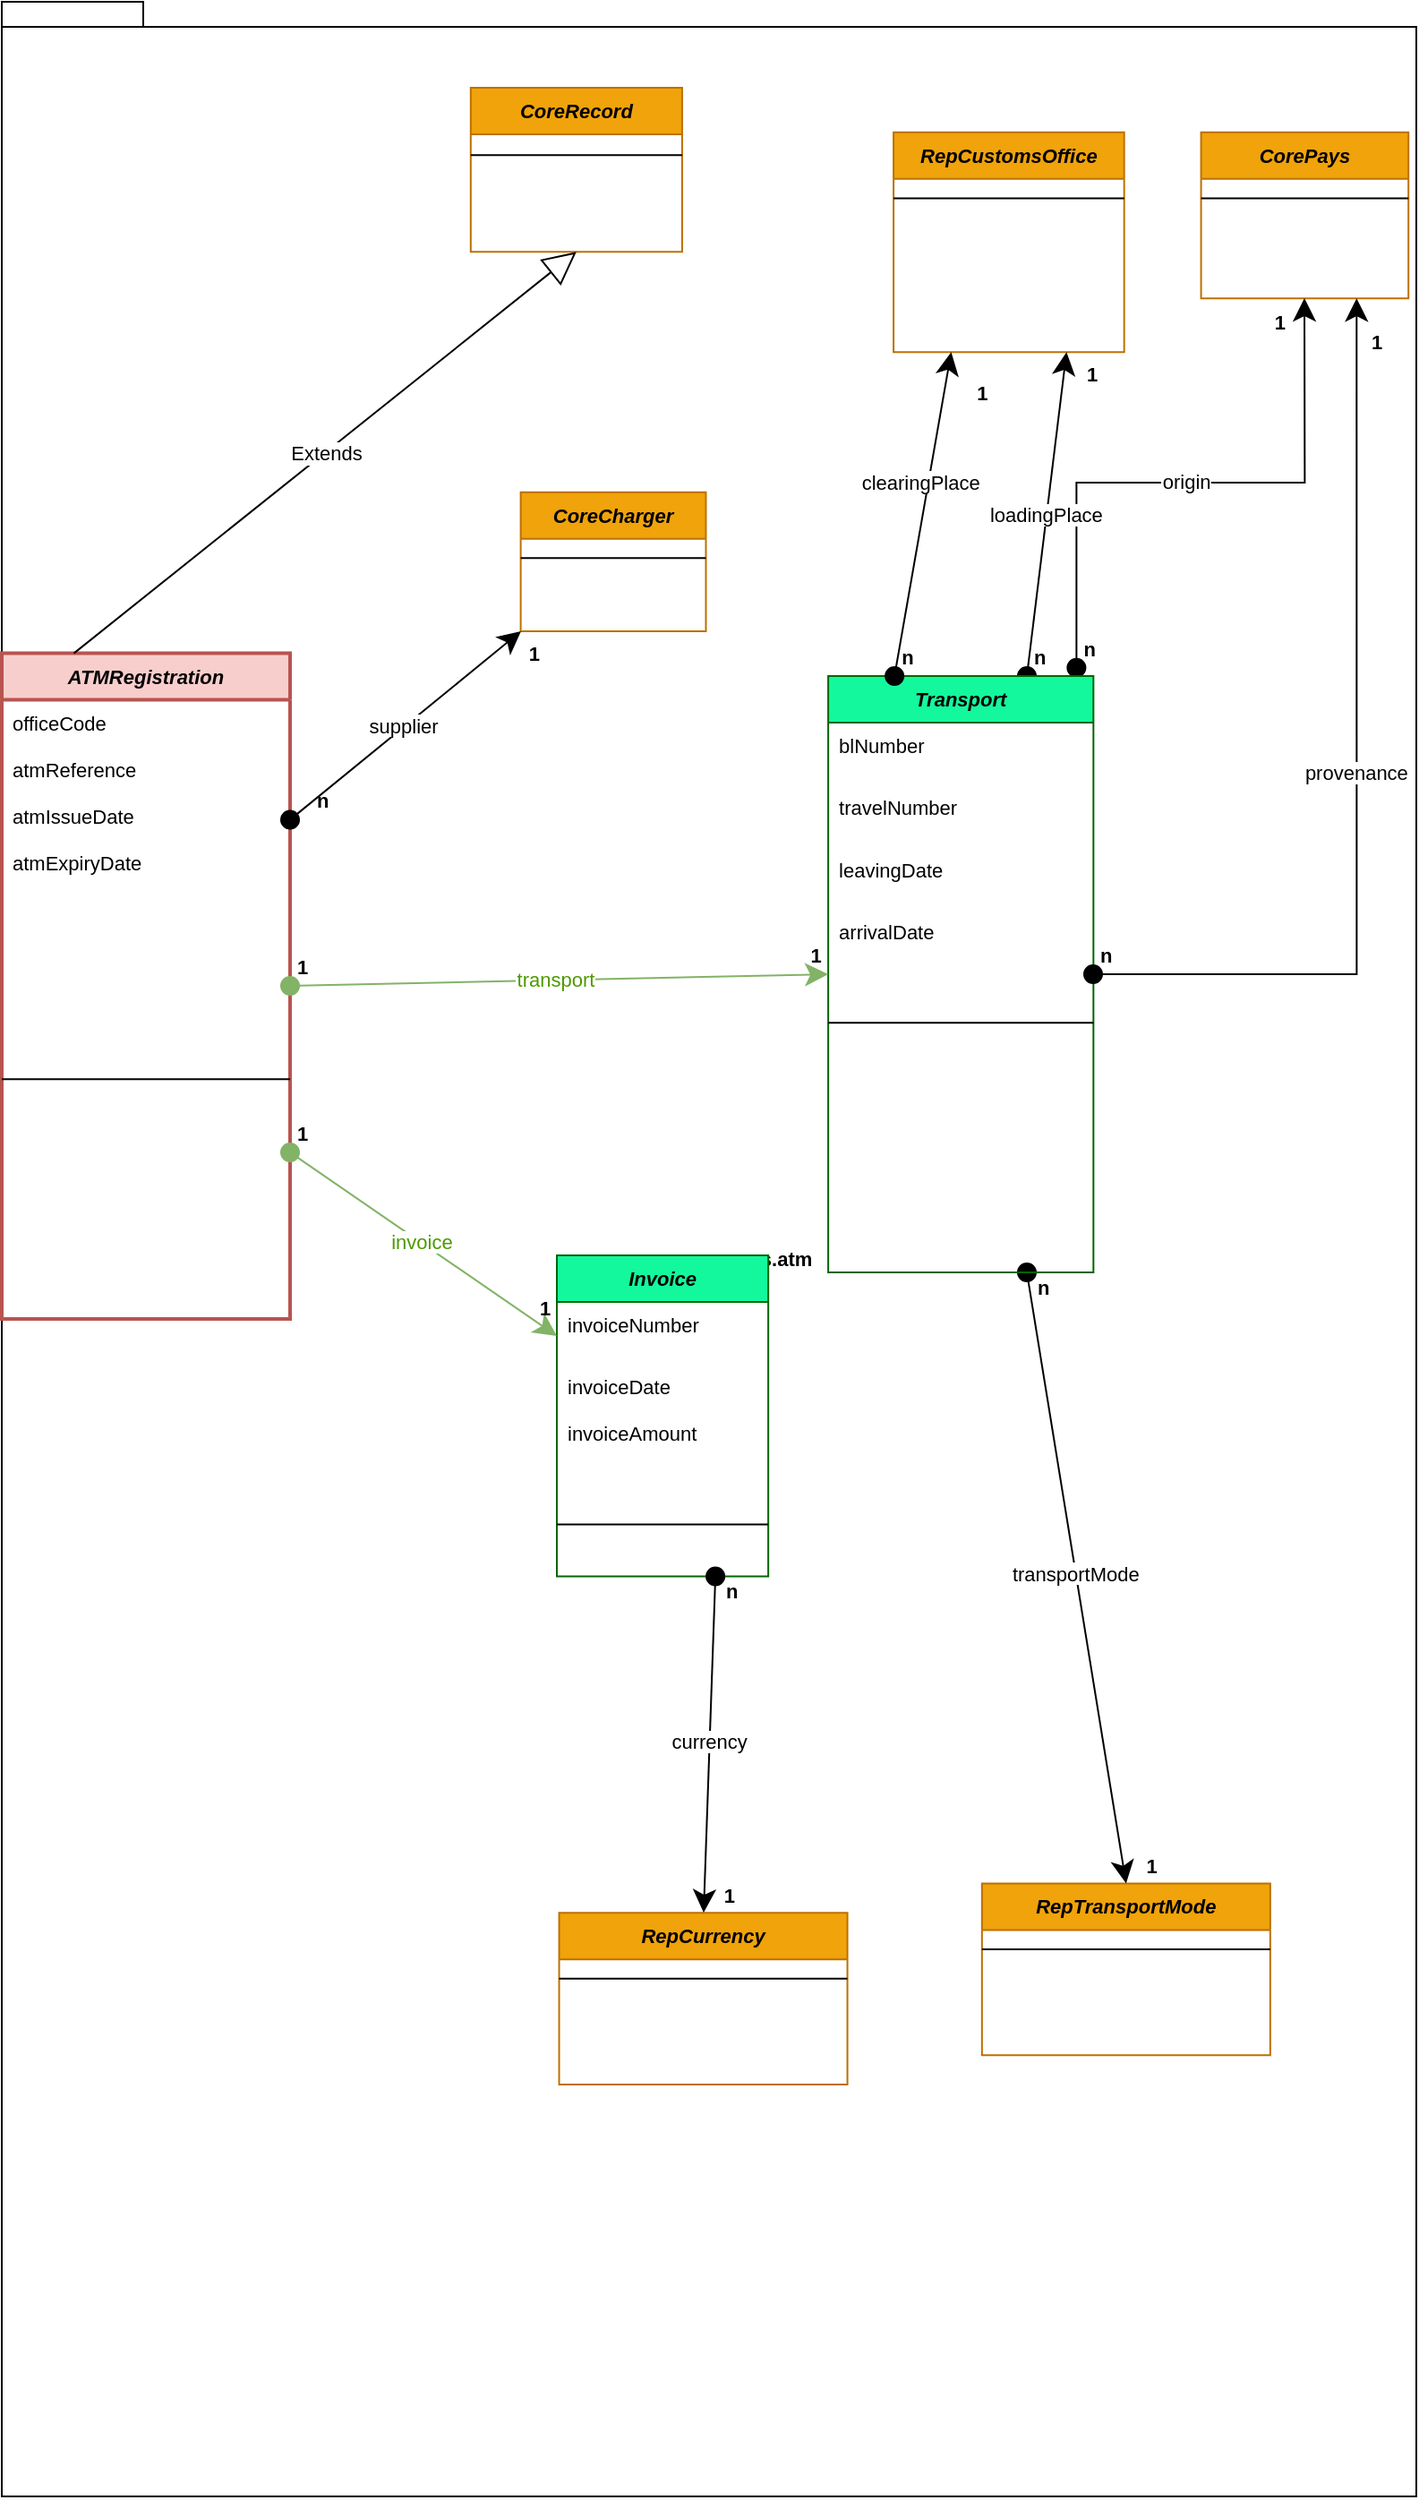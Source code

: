 <mxfile compressed="false" version="21.7.5" type="device" pages="2">
  <diagram id="dzslenoz5EgcA-fO8ZGD" name="Page-1">
    <mxGraphModel dx="1929" dy="1675" grid="1" gridSize="10" guides="1" tooltips="1" connect="1" arrows="1" fold="1" page="1" pageScale="1" pageWidth="827" pageHeight="1169" math="0" shadow="0">
      <root>
        <mxCell id="0" />
        <mxCell id="1" parent="0" />
        <object label="org.guce.process.atm" element="package" placeholders="1" id="Sb3ObpHVFGHvWsoK8jhT-4">
          <mxCell style="shape=folder;fontStyle=1;spacingTop=10;tabWidth=40;tabHeight=14;tabPosition=left;html=1;container=1;fillColor=none;labelPosition=center;verticalLabelPosition=middle;align=center;verticalAlign=middle;spacingLeft=0;fontSize=11;" parent="1" vertex="1">
            <mxGeometry y="-130" width="790" height="1393.04" as="geometry" />
          </mxCell>
        </object>
        <object label="CoreRecord" element="existingClass" description="" entity="org.guce.core.entities.CoreRecord" xml="" id="Sb3ObpHVFGHvWsoK8jhT-13">
          <mxCell style="swimlane;fontStyle=3;align=center;verticalAlign=top;childLayout=stackLayout;horizontal=1;startSize=26;horizontalStack=0;resizeParent=1;resizeLast=0;collapsible=1;marginBottom=0;rounded=0;shadow=0;strokeWidth=1;fillColor=#f0a30a;strokeColor=#BD7000;container=1;snapToPoint=1;fixDash=1;dropTarget=1;expand=1;treeMoving=1;fontSize=11;fontColor=#000000;" parent="Sb3ObpHVFGHvWsoK8jhT-4" vertex="1">
            <mxGeometry x="261.902" y="48.004" width="118.071" height="91.627" as="geometry">
              <mxRectangle x="230" y="140" width="160" height="26" as="alternateBounds" />
            </mxGeometry>
          </mxCell>
        </object>
        <mxCell id="Sb3ObpHVFGHvWsoK8jhT-14" value="" style="line;strokeWidth=1;fillColor=none;align=left;verticalAlign=middle;spacingTop=-1;spacingLeft=3;spacingRight=3;rotatable=0;labelPosition=right;points=[];portConstraint=eastwest;fontSize=11;" parent="Sb3ObpHVFGHvWsoK8jhT-13" vertex="1">
          <mxGeometry y="26" width="118.071" height="23.288" as="geometry" />
        </mxCell>
        <object label="CoreCharger" element="existingClass" description="" entity="org.guce.core.entities.CoreCharger" xml="" id="Sb3ObpHVFGHvWsoK8jhT-16">
          <mxCell style="swimlane;fontStyle=3;align=center;verticalAlign=top;childLayout=stackLayout;horizontal=1;startSize=26;horizontalStack=0;resizeParent=1;resizeLast=0;collapsible=1;marginBottom=0;rounded=0;shadow=0;strokeWidth=1;fillColor=#f0a30a;strokeColor=#BD7000;container=1;snapToPoint=1;fixDash=1;dropTarget=1;expand=1;treeMoving=1;fontSize=11;fontColor=#000000;" parent="Sb3ObpHVFGHvWsoK8jhT-4" vertex="1">
            <mxGeometry x="289.81" y="273.856" width="103.43" height="77.597" as="geometry">
              <mxRectangle x="230" y="140" width="160" height="26" as="alternateBounds" />
            </mxGeometry>
          </mxCell>
        </object>
        <mxCell id="Sb3ObpHVFGHvWsoK8jhT-17" value="" style="line;strokeWidth=1;fillColor=none;align=left;verticalAlign=middle;spacingTop=-1;spacingLeft=3;spacingRight=3;rotatable=0;labelPosition=right;points=[];portConstraint=eastwest;fontSize=11;" parent="Sb3ObpHVFGHvWsoK8jhT-16" vertex="1">
          <mxGeometry y="26" width="103.43" height="21.625" as="geometry" />
        </mxCell>
        <object label="CorePays" element="existingClass" description="" entity="org.guce.rep.entities.CorePays" xml="" id="Sb3ObpHVFGHvWsoK8jhT-21">
          <mxCell style="swimlane;fontStyle=3;align=center;verticalAlign=top;childLayout=stackLayout;horizontal=1;startSize=26;horizontalStack=0;resizeParent=1;resizeLast=0;collapsible=1;marginBottom=0;rounded=0;shadow=0;strokeWidth=1;fillColor=#f0a30a;strokeColor=#BD7000;container=1;snapToPoint=1;fixDash=1;dropTarget=1;expand=1;treeMoving=1;fontSize=11;fontColor=#000000;" parent="Sb3ObpHVFGHvWsoK8jhT-4" vertex="1">
            <mxGeometry x="669.783" y="72.912" width="115.827" height="92.697" as="geometry">
              <mxRectangle x="230" y="140" width="160" height="26" as="alternateBounds" />
            </mxGeometry>
          </mxCell>
        </object>
        <mxCell id="Sb3ObpHVFGHvWsoK8jhT-22" value="" style="line;strokeWidth=1;fillColor=none;align=left;verticalAlign=middle;spacingTop=-1;spacingLeft=3;spacingRight=3;rotatable=0;labelPosition=right;points=[];portConstraint=eastwest;fontSize=11;" parent="Sb3ObpHVFGHvWsoK8jhT-21" vertex="1">
          <mxGeometry y="26" width="115.827" height="21.625" as="geometry" />
        </mxCell>
        <object label="RepCustomsOffice" element="existingClass" description="" entity="org.guce.rep.entities.RepCustomsOffice" xml="" id="Sb3ObpHVFGHvWsoK8jhT-93">
          <mxCell style="swimlane;fontStyle=3;align=center;verticalAlign=top;childLayout=stackLayout;horizontal=1;startSize=26;horizontalStack=0;resizeParent=1;resizeLast=0;collapsible=1;marginBottom=0;rounded=0;shadow=0;strokeWidth=1;fillColor=#f0a30a;strokeColor=#BD7000;container=1;snapToPoint=1;fixDash=1;dropTarget=1;expand=1;treeMoving=1;fontSize=11;fontColor=#000000;" parent="Sb3ObpHVFGHvWsoK8jhT-4" vertex="1">
            <mxGeometry x="498.043" y="72.918" width="128.804" height="122.681" as="geometry">
              <mxRectangle x="230" y="140" width="160" height="26" as="alternateBounds" />
            </mxGeometry>
          </mxCell>
        </object>
        <mxCell id="Sb3ObpHVFGHvWsoK8jhT-94" value="" style="line;strokeWidth=1;fillColor=none;align=left;verticalAlign=middle;spacingTop=-1;spacingLeft=3;spacingRight=3;rotatable=0;labelPosition=right;points=[];portConstraint=eastwest;fontSize=11;" parent="Sb3ObpHVFGHvWsoK8jhT-93" vertex="1">
          <mxGeometry y="26" width="128.804" height="21.625" as="geometry" />
        </mxCell>
        <object label="RepTransportMode" element="existingClass" description="" entity="org.guce.rep.entities.RepTransportMode" xml="" id="Sb3ObpHVFGHvWsoK8jhT-101">
          <mxCell style="swimlane;fontStyle=3;align=center;verticalAlign=top;childLayout=stackLayout;horizontal=1;startSize=26;horizontalStack=0;resizeParent=1;resizeLast=0;collapsible=1;marginBottom=0;rounded=0;shadow=0;strokeWidth=1;fillColor=#f0a30a;strokeColor=#BD7000;container=1;snapToPoint=1;fixDash=1;dropTarget=1;expand=1;treeMoving=1;fontSize=11;fontColor=#000000;" parent="Sb3ObpHVFGHvWsoK8jhT-4" vertex="1">
            <mxGeometry x="547.418" y="1050.727" width="161.005" height="95.943" as="geometry">
              <mxRectangle x="230" y="140" width="160" height="26" as="alternateBounds" />
            </mxGeometry>
          </mxCell>
        </object>
        <mxCell id="Sb3ObpHVFGHvWsoK8jhT-102" value="" style="line;strokeWidth=1;fillColor=none;align=left;verticalAlign=middle;spacingTop=-1;spacingLeft=3;spacingRight=3;rotatable=0;labelPosition=right;points=[];portConstraint=eastwest;fontSize=11;" parent="Sb3ObpHVFGHvWsoK8jhT-101" vertex="1">
          <mxGeometry y="26" width="161.005" height="21.625" as="geometry" />
        </mxCell>
        <object label="ATMRegistration" element="class" table_name="ATM_MINEPIA_REGISTRATION" package_name="" xml_element="CONTENT" json_element="" description="" code="ATM" has_containers="false" columns="Supplier:supplier.chargername,loadingPlaceLabel:transport.loadingPlace.custOffLibelle,travelNumber:transport.travelNumber" referenceField="atmReference" afterFields="atmReference,atmIssueDate,atmExpiryDate" author="NGC" process_description="Avis technique MINEPIA" attachments_types="DTarif:Demande de tarif,&#xa;AT: Autorisation de création,&#xa;CCI: Certificat de conformité,&#xa;CMP: Certificats médicaux du personnel,&#xa;LI: Licence d’importation,&#xa;TPV:Titre de patente valide,&#xa;QPA:Quittance de paiement des frais afférents,&#xa;&#xa;DT: Demande timbrée,&#xa;PDCE:Photocopie de la décision de création de l’établissement,&#xa;PDDE:Photocopie de la décision d’ouverture de l’établissement,&#xa;PPEC:Photocopie de la patente de l’exercice en cours,&#xa;CRT:Copie des reçus de la taxe ISV,&#xa;LPI:Liste des produits et adresses des fournisseurs,&#xa;RAA:Rapport d’activités de l’année,&#xa;PCCCEC:Photocopie certifiée du certificat de conformité,&#xa;&#xa;CDPP:Copie de la décision d’ouverture et photocopie de la patente,&#xa;LMEI:Liste de matériel et des équipements à importer,&#xa;" charger_xml_name="CLIENT" requestCode="01" responseCICode="11" ciCode="02" validationCode="04" modicationRequestCode="09" modificationCode="10" rejectCode="03" invoice.activity="false" partner.code="MINEPIA" process_descriptionEn="Technical Visa MINEPIA" goods.type="CT" payment.activity="true" id="Sb3ObpHVFGHvWsoK8jhT-5">
          <mxCell style="swimlane;fontStyle=3;align=center;verticalAlign=top;childLayout=stackLayout;horizontal=1;startSize=26;horizontalStack=0;resizeParent=1;resizeLast=0;collapsible=1;marginBottom=0;rounded=0;shadow=0;strokeWidth=2;fillColor=#f8cecc;strokeColor=#b85450;container=1;snapToPoint=1;fixDash=1;dropTarget=1;expand=1;treeMoving=1;fontSize=11;perimeterSpacing=0;swimlaneLine=1;sketch=0;" parent="Sb3ObpHVFGHvWsoK8jhT-4" vertex="1">
            <mxGeometry y="363.8" width="161.01" height="371.704" as="geometry">
              <mxRectangle x="65.996" y="230.005" width="160" height="26" as="alternateBounds" />
            </mxGeometry>
          </mxCell>
        </object>
        <object label="officeCode" type="string" element="field" label_name="Bureau" column_name="OFFICE_CODE" max_size="35" min_size="" options="DPAIH:DPAIH,DPAAIE:DPAAIE" optionsClass="" nullable="" unique="" xml_element="CODE_BUREAU" sequence="1" label_nameEn="Office" id="H-aZSpLhL-oLSM1OxbNI-8">
          <mxCell style="text;strokeColor=none;fillColor=none;align=left;verticalAlign=top;spacingLeft=4;spacingRight=4;overflow=hidden;rotatable=0;points=[[0,0.5],[1,0.5]];portConstraint=eastwest;connectable=0;allowArrows=0;autosize=0;resizable=0;shadow=0;sketch=0;fontSize=11;" parent="Sb3ObpHVFGHvWsoK8jhT-5" vertex="1">
            <mxGeometry y="26" width="161.01" height="26" as="geometry" />
          </mxCell>
        </object>
        <object label="atmReference" type="string" element="field" label_name="N° Avis Technique MINEPIA" column_name="REFERENCE_AT" max_size="35" min_size="" options="" optionsClass="" nullable="" unique="" xml_element="NUMERO_VT_MINEPIA" sequence="2" label_nameEn="Technical Visa MINEPIA" id="H-aZSpLhL-oLSM1OxbNI-9">
          <mxCell style="text;strokeColor=none;fillColor=none;align=left;verticalAlign=top;spacingLeft=4;spacingRight=4;overflow=hidden;rotatable=0;points=[[0,0.5],[1,0.5]];portConstraint=eastwest;connectable=0;allowArrows=0;autosize=0;resizable=0;shadow=0;sketch=0;fontSize=11;" parent="Sb3ObpHVFGHvWsoK8jhT-5" vertex="1">
            <mxGeometry y="52" width="161.01" height="26" as="geometry" />
          </mxCell>
        </object>
        <object label="atmIssueDate" type="date" element="field" label_name="Date Avis technique" column_name="ATM_DATE" max_size="" min_size="" options="" optionsClass="" nullable="" unique="" xml_element="DATE_ATM_MINEPIA" sequence="3" label_nameEn="Technical Visa Date" id="H-aZSpLhL-oLSM1OxbNI-11">
          <mxCell style="text;strokeColor=none;fillColor=none;align=left;verticalAlign=top;spacingLeft=4;spacingRight=4;overflow=hidden;rotatable=0;points=[[0,0.5],[1,0.5]];portConstraint=eastwest;connectable=0;allowArrows=0;autosize=0;resizable=0;shadow=0;sketch=0;fontSize=11;" parent="Sb3ObpHVFGHvWsoK8jhT-5" vertex="1">
            <mxGeometry y="78" width="161.01" height="26" as="geometry" />
          </mxCell>
        </object>
        <object label="atmExpiryDate" type="date" element="field" label_name="Date expiration avis technique" column_name="ATM_EXP_DATE" max_size="" min_size="" options="" optionsClass="" nullable="" unique="" xml_element="DATE_ATM_EXP" sequence="4" label_nameEn="Avis technic expire Date" id="ZgRdhefC1ME0yCXcNeO3-1">
          <mxCell style="text;strokeColor=none;fillColor=none;align=left;verticalAlign=top;spacingLeft=4;spacingRight=4;overflow=hidden;rotatable=0;points=[[0,0.5],[1,0.5]];portConstraint=eastwest;connectable=0;allowArrows=0;autosize=0;resizable=0;shadow=0;sketch=0;fontSize=11;" parent="Sb3ObpHVFGHvWsoK8jhT-5" vertex="1">
            <mxGeometry y="104" width="161.01" height="26" as="geometry" />
          </mxCell>
        </object>
        <mxCell id="Sb3ObpHVFGHvWsoK8jhT-7" value="" style="line;strokeWidth=1;fillColor=none;align=left;verticalAlign=middle;spacingTop=-1;spacingLeft=3;spacingRight=3;rotatable=0;labelPosition=right;points=[];portConstraint=eastwest;fontSize=11;" parent="Sb3ObpHVFGHvWsoK8jhT-5" vertex="1">
          <mxGeometry y="130" width="161.01" height="215.704" as="geometry" />
        </mxCell>
        <object label="Extends" element="extends" id="Sb3ObpHVFGHvWsoK8jhT-15">
          <mxCell style="endArrow=block;endSize=16;endFill=0;html=1;sourcePerimeterSpacing=-4;strokeWidth=1;fontSize=11;align=center;snapToPoint=1;fixDash=1;entryX=0.5;entryY=1;entryDx=0;entryDy=0;exitX=0.25;exitY=0;exitDx=0;exitDy=0;" parent="Sb3ObpHVFGHvWsoK8jhT-4" source="Sb3ObpHVFGHvWsoK8jhT-5" target="Sb3ObpHVFGHvWsoK8jhT-13" edge="1">
            <mxGeometry width="160" relative="1" as="geometry">
              <mxPoint x="134.958" y="465.763" as="sourcePoint" />
              <mxPoint x="310.514" y="465.763" as="targetPoint" />
            </mxGeometry>
          </mxCell>
        </object>
        <object label="origin" join_table="" join_column="" inverse_join_column="" mapped_by="" unique="" cascade="" inverse_name="" element="relation" fetch_type="" orphan_removal="" xml_element="PAYS_ORIGINE" sequence="4" label_name="Pays d&#39;origine" label_nameEn="Origin Country" id="Sb3ObpHVFGHvWsoK8jhT-27">
          <mxCell style="endArrow=classic;shadow=0;strokeWidth=1;rounded=0;endFill=1;endSize=10;startSize=10;sourcePerimeterSpacing=0;startArrow=oval;startFill=1;align=center;snapToPoint=1;targetPerimeterSpacing=0;fontSize=11;spacingRight=0;spacingBottom=2;spacing=0;fixDash=1;edgeStyle=elbowEdgeStyle;elbow=vertical;exitX=0.936;exitY=-0.014;exitDx=0;exitDy=0;exitPerimeter=0;" parent="Sb3ObpHVFGHvWsoK8jhT-4" source="vLi7R-2AJWSlNqhlG2X7-10" target="Sb3ObpHVFGHvWsoK8jhT-21" edge="1">
            <mxGeometry x="-0.012" relative="1" as="geometry">
              <mxPoint x="260.509" y="703.253" as="sourcePoint" />
              <mxPoint x="676.223" y="403.505" as="targetPoint" />
              <mxPoint as="offset" />
            </mxGeometry>
          </mxCell>
        </object>
        <object label="n" element="card" id="Sb3ObpHVFGHvWsoK8jhT-28">
          <mxCell style="resizable=0;align=left;verticalAlign=bottom;labelBackgroundColor=none;fontSize=11;fontStyle=1;spacing=4;" parent="Sb3ObpHVFGHvWsoK8jhT-27" connectable="0" vertex="1">
            <mxGeometry x="-1" relative="1" as="geometry">
              <mxPoint as="offset" />
            </mxGeometry>
          </mxCell>
        </object>
        <object label="1" element="card" id="Sb3ObpHVFGHvWsoK8jhT-29">
          <mxCell style="resizable=0;align=right;verticalAlign=bottom;labelBackgroundColor=none;fontSize=11;fontStyle=1;spacing=4;" parent="Sb3ObpHVFGHvWsoK8jhT-27" connectable="0" vertex="1">
            <mxGeometry x="1" relative="1" as="geometry">
              <mxPoint x="-7" y="24" as="offset" />
            </mxGeometry>
          </mxCell>
        </object>
        <object label="supplier" join_table="" join_column="" inverse_join_column="" mapped_by="" unique="" cascade="" inverse_name="" element="relation" fetch_type="" orphan_removal="" xml_element="FOURNISSEUR" sequence="11" label_name="Fournisseur" label_nameEn="Supplier" id="Sb3ObpHVFGHvWsoK8jhT-31">
          <mxCell style="endArrow=classic;shadow=0;strokeWidth=1;rounded=0;endFill=1;elbow=vertical;endSize=10;startSize=10;sourcePerimeterSpacing=0;startArrow=oval;startFill=1;align=center;snapToPoint=1;targetPerimeterSpacing=0;fontSize=11;spacingRight=0;spacingBottom=2;spacing=0;fixDash=1;exitX=1;exitY=0.25;exitDx=0;exitDy=0;" parent="Sb3ObpHVFGHvWsoK8jhT-4" source="Sb3ObpHVFGHvWsoK8jhT-5" target="Sb3ObpHVFGHvWsoK8jhT-16" edge="1">
            <mxGeometry x="-0.012" relative="1" as="geometry">
              <mxPoint x="207.56" y="567.648" as="sourcePoint" />
              <mxPoint x="461.716" y="459.525" as="targetPoint" />
              <mxPoint as="offset" />
              <Array as="points" />
            </mxGeometry>
          </mxCell>
        </object>
        <object label="n" element="card" id="Sb3ObpHVFGHvWsoK8jhT-32">
          <mxCell style="resizable=0;align=left;verticalAlign=bottom;labelBackgroundColor=none;fontSize=11;fontStyle=1;spacing=4;" parent="Sb3ObpHVFGHvWsoK8jhT-31" connectable="0" vertex="1">
            <mxGeometry x="-1" relative="1" as="geometry">
              <mxPoint x="11" as="offset" />
            </mxGeometry>
          </mxCell>
        </object>
        <object label="1" element="card" id="Sb3ObpHVFGHvWsoK8jhT-33">
          <mxCell style="resizable=0;align=right;verticalAlign=bottom;labelBackgroundColor=none;fontSize=11;fontStyle=1;spacing=4;" parent="Sb3ObpHVFGHvWsoK8jhT-31" connectable="0" vertex="1">
            <mxGeometry x="1" relative="1" as="geometry">
              <mxPoint x="14" y="23" as="offset" />
            </mxGeometry>
          </mxCell>
        </object>
        <object label="Invoice" element="embeddable" table_name="" package_name="" xml_element="" json_element="" description="" id="Sb3ObpHVFGHvWsoK8jhT-43">
          <mxCell style="swimlane;fontStyle=3;align=center;verticalAlign=top;childLayout=stackLayout;horizontal=1;startSize=26;horizontalStack=0;resizeParent=1;resizeLast=0;collapsible=1;marginBottom=0;rounded=0;shadow=0;strokeWidth=1;container=1;snapToPoint=1;fixDash=1;dropTarget=1;expand=1;treeMoving=1;fillColor=#14F89D;strokeColor=#006600;fontSize=11;" parent="Sb3ObpHVFGHvWsoK8jhT-4" vertex="1">
            <mxGeometry x="310" y="700" width="118.07" height="179.237" as="geometry">
              <mxRectangle x="230" y="140" width="160" height="26" as="alternateBounds" />
            </mxGeometry>
          </mxCell>
        </object>
        <object label="invoiceNumber" type="string" element="field" label_name="N°FACTURE" column_name="INVOICE_NUMBER" max_size="150" min_size="" options="" optionsClass="" nullable="" unique="" xml_element="NUMERO_FACTURE" sequence="1" label_nameEn="Invoice Number" id="Sb3ObpHVFGHvWsoK8jhT-44">
          <mxCell style="text;strokeColor=none;fillColor=none;align=left;verticalAlign=top;spacingLeft=4;spacingRight=4;overflow=hidden;rotatable=0;points=[[0,0.5],[1,0.5]];portConstraint=eastwest;allowArrows=0;resizable=0;connectable=0;fontSize=11;" parent="Sb3ObpHVFGHvWsoK8jhT-43" vertex="1">
            <mxGeometry y="26" width="118.07" height="34.667" as="geometry" />
          </mxCell>
        </object>
        <object label="invoiceDate" type="date" element="field" label_name="Date Facture" column_name="INVOICE_DATE" max_size="" min_size="" options="" optionsClass="" nullable="" unique="" xml_element="DATE_FACTURE" sequence="2" label_nameEn="Invoice Date" id="Sb3ObpHVFGHvWsoK8jhT-45">
          <mxCell style="text;strokeColor=none;fillColor=none;align=left;verticalAlign=top;spacingLeft=4;spacingRight=4;overflow=hidden;rotatable=0;points=[[0,0.5],[1,0.5]];portConstraint=eastwest;connectable=0;allowArrows=0;autosize=0;resizable=0;fontSize=11;" parent="Sb3ObpHVFGHvWsoK8jhT-43" vertex="1">
            <mxGeometry y="60.667" width="118.07" height="26" as="geometry" />
          </mxCell>
        </object>
        <object label="invoiceAmount" type="bigdecimal" element="field" label_name="Montant Facture" column_name="INVOICE_AMOUNT" max_size="" min_size="" options="" optionsClass="" nullable="" unique="" xml_element="MONTANT_FACTURE" sequence="3" label_nameEn="Invoice Amount" id="MMoQDWghkzFwq_rW3yn7-1">
          <mxCell style="text;strokeColor=none;fillColor=none;align=left;verticalAlign=top;spacingLeft=4;spacingRight=4;overflow=hidden;rotatable=0;points=[[0,0.5],[1,0.5]];portConstraint=eastwest;allowArrows=0;resizable=0;connectable=0;fontSize=11;" parent="Sb3ObpHVFGHvWsoK8jhT-43" vertex="1">
            <mxGeometry y="86.667" width="118.07" height="34.667" as="geometry" />
          </mxCell>
        </object>
        <mxCell id="Sb3ObpHVFGHvWsoK8jhT-50" value="" style="line;strokeWidth=1;fillColor=none;align=left;verticalAlign=middle;spacingTop=-1;spacingLeft=3;spacingRight=3;rotatable=0;labelPosition=right;points=[];portConstraint=eastwest;fontSize=11;" parent="Sb3ObpHVFGHvWsoK8jhT-43" vertex="1">
          <mxGeometry y="121.333" width="118.07" height="57.903" as="geometry" />
        </mxCell>
        <object label="loadingPlace" join_table="" join_column="" inverse_join_column="" mapped_by="" unique="" cascade="" inverse_name="" element="relation" fetch_type="" orphan_removal="" xml_element="LIEU_CHARGEMENT" sequence="7" label_name="Lieu de chargement" label_nameEn="Loading Place" id="Sb3ObpHVFGHvWsoK8jhT-95">
          <mxCell style="endArrow=classic;shadow=0;strokeWidth=1;rounded=0;endFill=1;elbow=vertical;endSize=10;startSize=10;sourcePerimeterSpacing=0;startArrow=oval;startFill=1;align=center;snapToPoint=1;targetPerimeterSpacing=0;fontSize=11;spacingRight=0;spacingBottom=2;spacing=0;fixDash=1;entryX=0.75;entryY=1;entryDx=0;entryDy=0;" parent="Sb3ObpHVFGHvWsoK8jhT-4" source="vLi7R-2AJWSlNqhlG2X7-10" target="Sb3ObpHVFGHvWsoK8jhT-93" edge="1">
            <mxGeometry x="-0.012" relative="1" as="geometry">
              <mxPoint x="631.153" y="865.438" as="sourcePoint" />
              <mxPoint x="885.308" y="864.988" as="targetPoint" />
              <mxPoint as="offset" />
            </mxGeometry>
          </mxCell>
        </object>
        <object label="n" element="card" id="Sb3ObpHVFGHvWsoK8jhT-96">
          <mxCell style="resizable=0;align=left;verticalAlign=bottom;labelBackgroundColor=none;fontSize=11;fontStyle=1;spacing=4;" parent="Sb3ObpHVFGHvWsoK8jhT-95" connectable="0" vertex="1">
            <mxGeometry x="-1" relative="1" as="geometry">
              <mxPoint as="offset" />
            </mxGeometry>
          </mxCell>
        </object>
        <object label="1" element="card" id="Sb3ObpHVFGHvWsoK8jhT-97">
          <mxCell style="resizable=0;align=right;verticalAlign=bottom;labelBackgroundColor=none;fontSize=11;fontStyle=1;spacing=4;" parent="Sb3ObpHVFGHvWsoK8jhT-95" connectable="0" vertex="1">
            <mxGeometry x="1" relative="1" as="geometry">
              <mxPoint x="21" y="23" as="offset" />
            </mxGeometry>
          </mxCell>
        </object>
        <object label="transportMode" join_table="" join_column="" inverse_join_column="" mapped_by="" unique="" cascade="" inverse_name="" element="relation" fetch_type="" orphan_removal="" xml_element="MODE_TRANSPORT" sequence="8" label_name="Mode de transport" label_nameEn="Transport Mode" id="Sb3ObpHVFGHvWsoK8jhT-103">
          <mxCell style="endArrow=classic;shadow=0;strokeWidth=1;rounded=0;endFill=1;elbow=vertical;endSize=10;startSize=10;sourcePerimeterSpacing=0;startArrow=oval;startFill=1;align=center;snapToPoint=1;targetPerimeterSpacing=0;fontSize=11;spacingRight=0;spacingBottom=2;spacing=0;fixDash=1;entryX=0.5;entryY=0;entryDx=0;entryDy=0;" parent="Sb3ObpHVFGHvWsoK8jhT-4" source="vLi7R-2AJWSlNqhlG2X7-10" target="Sb3ObpHVFGHvWsoK8jhT-101" edge="1">
            <mxGeometry x="-0.012" relative="1" as="geometry">
              <mxPoint x="186.381" y="1081.685" as="sourcePoint" />
              <mxPoint x="440.536" y="1081.235" as="targetPoint" />
              <mxPoint as="offset" />
              <Array as="points" />
            </mxGeometry>
          </mxCell>
        </object>
        <object label="n" element="card" id="Sb3ObpHVFGHvWsoK8jhT-104">
          <mxCell style="resizable=0;align=left;verticalAlign=bottom;labelBackgroundColor=none;fontSize=11;fontStyle=1;spacing=4;" parent="Sb3ObpHVFGHvWsoK8jhT-103" connectable="0" vertex="1">
            <mxGeometry x="-1" relative="1" as="geometry">
              <mxPoint x="2" y="19" as="offset" />
            </mxGeometry>
          </mxCell>
        </object>
        <object label="1" element="card" id="Sb3ObpHVFGHvWsoK8jhT-105">
          <mxCell style="resizable=0;align=right;verticalAlign=bottom;labelBackgroundColor=none;fontSize=11;fontStyle=1;spacing=4;" parent="Sb3ObpHVFGHvWsoK8jhT-103" connectable="0" vertex="1">
            <mxGeometry x="1" relative="1" as="geometry">
              <mxPoint x="21" y="1" as="offset" />
            </mxGeometry>
          </mxCell>
        </object>
        <object label="Transport" element="embeddable" table_name="" package_name="" xml_element="" json_element="" description="" id="vLi7R-2AJWSlNqhlG2X7-10">
          <mxCell style="swimlane;fontStyle=3;align=center;verticalAlign=top;childLayout=stackLayout;horizontal=1;startSize=26;horizontalStack=0;resizeParent=1;resizeLast=0;collapsible=1;marginBottom=0;rounded=0;shadow=0;strokeWidth=1;container=1;snapToPoint=1;fixDash=1;dropTarget=1;expand=1;treeMoving=1;fillColor=#14F89D;strokeColor=#006600;fontSize=11;" parent="Sb3ObpHVFGHvWsoK8jhT-4" vertex="1">
            <mxGeometry x="461.549" y="376.505" width="148.125" height="332.994" as="geometry">
              <mxRectangle x="230" y="140" width="160" height="26" as="alternateBounds" />
            </mxGeometry>
          </mxCell>
        </object>
        <object label="blNumber" type="string" element="field" label_name="N°BL/LTA" column_name="BL_NUMBER" max_size="150" min_size="" options="" optionsClass="" nullable="" unique="" xml_element="NUMERO_BL" sequence="1" label_nameEn="BL/LT Number" id="MMoQDWghkzFwq_rW3yn7-7">
          <mxCell style="text;strokeColor=none;fillColor=none;align=left;verticalAlign=top;spacingLeft=4;spacingRight=4;overflow=hidden;rotatable=0;points=[[0,0.5],[1,0.5]];portConstraint=eastwest;allowArrows=0;resizable=0;connectable=0;fontSize=11;" parent="vLi7R-2AJWSlNqhlG2X7-10" vertex="1">
            <mxGeometry y="26" width="148.125" height="34.667" as="geometry" />
          </mxCell>
        </object>
        <object label="travelNumber" type="string" element="field" label_name="N°Voyage" column_name="TRAVEL_NUMBER" max_size="150" min_size="" options="" optionsClass="" nullable="" unique="" xml_element="NUMERO_VOYAGE" sequence="2" label_nameEn="Travel Number" id="MMoQDWghkzFwq_rW3yn7-8">
          <mxCell style="text;strokeColor=none;fillColor=none;align=left;verticalAlign=top;spacingLeft=4;spacingRight=4;overflow=hidden;rotatable=0;points=[[0,0.5],[1,0.5]];portConstraint=eastwest;allowArrows=0;resizable=0;connectable=0;fontSize=11;" parent="vLi7R-2AJWSlNqhlG2X7-10" vertex="1">
            <mxGeometry y="60.667" width="148.125" height="34.667" as="geometry" />
          </mxCell>
        </object>
        <object label="leavingDate" type="date" element="field" label_name="Date de Départ" column_name="LEAVING_DATE" max_size="" min_size="" options="" optionsClass="" nullable="" unique="" xml_element="DATE_DEPART" sequence="5" label_nameEn="Leaving Date" id="MMoQDWghkzFwq_rW3yn7-9">
          <mxCell style="text;strokeColor=none;fillColor=none;align=left;verticalAlign=top;spacingLeft=4;spacingRight=4;overflow=hidden;rotatable=0;points=[[0,0.5],[1,0.5]];portConstraint=eastwest;allowArrows=0;resizable=0;connectable=0;fontSize=11;" parent="vLi7R-2AJWSlNqhlG2X7-10" vertex="1">
            <mxGeometry y="95.333" width="148.125" height="34.667" as="geometry" />
          </mxCell>
        </object>
        <object label="arrivalDate" type="date" element="field" label_name="Date d&#39;arrivée" column_name="ARRIVAL_DATE" max_size="" min_size="" options="" optionsClass="" nullable="" unique="" xml_element="DATE_ARRIVEE" sequence="6" label_nameEn="Arrival Date" id="MMoQDWghkzFwq_rW3yn7-10">
          <mxCell style="text;strokeColor=none;fillColor=none;align=left;verticalAlign=top;spacingLeft=4;spacingRight=4;overflow=hidden;rotatable=0;points=[[0,0.5],[1,0.5]];portConstraint=eastwest;allowArrows=0;resizable=0;connectable=0;fontSize=11;" parent="vLi7R-2AJWSlNqhlG2X7-10" vertex="1">
            <mxGeometry y="130" width="148.125" height="34.667" as="geometry" />
          </mxCell>
        </object>
        <mxCell id="vLi7R-2AJWSlNqhlG2X7-15" value="" style="line;strokeWidth=1;fillColor=none;align=left;verticalAlign=middle;spacingTop=-1;spacingLeft=3;spacingRight=3;rotatable=0;labelPosition=right;points=[];portConstraint=eastwest;fontSize=11;" parent="vLi7R-2AJWSlNqhlG2X7-10" vertex="1">
          <mxGeometry y="164.667" width="148.125" height="57.903" as="geometry" />
        </mxCell>
        <object label="transport" join_table="" join_column="" inverse_join_column="" mapped_by="" unique="" cascade="" inverse_name="" element="relation" fetch_type="" orphan_removal="" xml_element="TRANSPORT" sequence="16" label_name="Transport" id="vLi7R-2AJWSlNqhlG2X7-16">
          <mxCell style="endArrow=classic;shadow=0;strokeWidth=1;rounded=0;endFill=1;elbow=vertical;endSize=10;startSize=10;sourcePerimeterSpacing=0;startArrow=oval;startFill=1;align=center;snapToPoint=1;targetPerimeterSpacing=0;fontSize=11;spacingRight=0;spacingBottom=2;spacing=0;fixDash=1;entryX=0;entryY=0.5;entryDx=0;entryDy=0;fontColor=#4D9900;fillColor=#d5e8d4;strokeColor=#82B366;" parent="Sb3ObpHVFGHvWsoK8jhT-4" source="Sb3ObpHVFGHvWsoK8jhT-5" target="vLi7R-2AJWSlNqhlG2X7-10" edge="1">
            <mxGeometry x="-0.012" relative="1" as="geometry">
              <mxPoint x="171.739" y="744.932" as="sourcePoint" />
              <mxPoint x="665.489" y="251.424" as="targetPoint" />
              <mxPoint as="offset" />
              <Array as="points" />
            </mxGeometry>
          </mxCell>
        </object>
        <object label="1" element="card" id="vLi7R-2AJWSlNqhlG2X7-17">
          <mxCell style="resizable=0;align=left;verticalAlign=bottom;labelBackgroundColor=none;fontSize=11;fontStyle=1;spacing=4;" parent="vLi7R-2AJWSlNqhlG2X7-16" connectable="0" vertex="1">
            <mxGeometry x="-1" relative="1" as="geometry">
              <mxPoint as="offset" />
            </mxGeometry>
          </mxCell>
        </object>
        <object label="1" element="card" id="vLi7R-2AJWSlNqhlG2X7-18">
          <mxCell style="resizable=0;align=right;verticalAlign=bottom;labelBackgroundColor=none;fontSize=11;fontStyle=1;spacing=4;" parent="vLi7R-2AJWSlNqhlG2X7-16" connectable="0" vertex="1">
            <mxGeometry x="1" relative="1" as="geometry">
              <mxPoint as="offset" />
            </mxGeometry>
          </mxCell>
        </object>
        <object label="invoice" join_table="" join_column="" inverse_join_column="" mapped_by="" unique="" cascade="" inverse_name="" element="relation" fetch_type="" orphan_removal="" xml_element="FACTURE" sequence="15" label_name="Facture" label_nameEn="Invoice" id="vLi7R-2AJWSlNqhlG2X7-19">
          <mxCell style="endArrow=classic;shadow=0;strokeWidth=1;rounded=0;endFill=1;elbow=vertical;endSize=10;startSize=10;sourcePerimeterSpacing=0;startArrow=oval;startFill=1;align=center;snapToPoint=1;targetPerimeterSpacing=0;fontSize=11;spacingRight=0;spacingBottom=2;spacing=0;fixDash=1;fontColor=#4D9900;fillColor=#d5e8d4;strokeColor=#82B366;" parent="Sb3ObpHVFGHvWsoK8jhT-4" source="Sb3ObpHVFGHvWsoK8jhT-5" target="Sb3ObpHVFGHvWsoK8jhT-43" edge="1">
            <mxGeometry x="-0.012" relative="1" as="geometry">
              <mxPoint x="146.778" y="752.046" as="sourcePoint" />
              <mxPoint x="446.522" y="233.603" as="targetPoint" />
              <mxPoint as="offset" />
              <Array as="points" />
            </mxGeometry>
          </mxCell>
        </object>
        <object label="1" element="card" id="vLi7R-2AJWSlNqhlG2X7-20">
          <mxCell style="resizable=0;align=left;verticalAlign=bottom;labelBackgroundColor=none;fontSize=11;fontStyle=1;spacing=4;" parent="vLi7R-2AJWSlNqhlG2X7-19" connectable="0" vertex="1">
            <mxGeometry x="-1" relative="1" as="geometry">
              <mxPoint as="offset" />
            </mxGeometry>
          </mxCell>
        </object>
        <object label="1" element="card" id="vLi7R-2AJWSlNqhlG2X7-21">
          <mxCell style="resizable=0;align=right;verticalAlign=bottom;labelBackgroundColor=none;fontSize=11;fontStyle=1;spacing=4;" parent="vLi7R-2AJWSlNqhlG2X7-19" connectable="0" vertex="1">
            <mxGeometry x="1" relative="1" as="geometry">
              <mxPoint y="-5" as="offset" />
            </mxGeometry>
          </mxCell>
        </object>
        <object label="provenance" join_table="" join_column="" inverse_join_column="" mapped_by="" unique="" cascade="" inverse_name="" element="relation" fetch_type="" orphan_removal="" xml_element="PAYS_PROVENANCE" sequence="3" label_name="Pays de provenance" label_nameEn="Departure Country" id="vLi7R-2AJWSlNqhlG2X7-25">
          <mxCell style="endArrow=classic;shadow=0;strokeWidth=1;rounded=0;endFill=1;elbow=vertical;endSize=10;startSize=10;sourcePerimeterSpacing=0;startArrow=oval;startFill=1;align=center;snapToPoint=1;targetPerimeterSpacing=0;fontSize=11;spacingRight=0;spacingBottom=2;spacing=0;fixDash=1;entryX=0.75;entryY=1;entryDx=0;entryDy=0;edgeStyle=orthogonalEdgeStyle;" parent="Sb3ObpHVFGHvWsoK8jhT-4" source="vLi7R-2AJWSlNqhlG2X7-10" target="Sb3ObpHVFGHvWsoK8jhT-21" edge="1">
            <mxGeometry x="-0.012" relative="1" as="geometry">
              <mxPoint x="564.656" y="307.797" as="sourcePoint" />
              <mxPoint x="729.891" y="144.331" as="targetPoint" />
              <mxPoint as="offset" />
            </mxGeometry>
          </mxCell>
        </object>
        <object label="n" element="card" id="vLi7R-2AJWSlNqhlG2X7-26">
          <mxCell style="resizable=0;align=left;verticalAlign=bottom;labelBackgroundColor=none;fontSize=11;fontStyle=1;spacing=4;" parent="vLi7R-2AJWSlNqhlG2X7-25" connectable="0" vertex="1">
            <mxGeometry x="-1" relative="1" as="geometry">
              <mxPoint as="offset" />
            </mxGeometry>
          </mxCell>
        </object>
        <object label="1" element="card" id="vLi7R-2AJWSlNqhlG2X7-27">
          <mxCell style="resizable=0;align=right;verticalAlign=bottom;labelBackgroundColor=none;fontSize=11;fontStyle=1;spacing=4;" parent="vLi7R-2AJWSlNqhlG2X7-25" connectable="0" vertex="1">
            <mxGeometry x="1" relative="1" as="geometry">
              <mxPoint x="18" y="35" as="offset" />
            </mxGeometry>
          </mxCell>
        </object>
        <object label="clearingPlace" join_table="" join_column="" inverse_join_column="" mapped_by="" unique="" cascade="" inverse_name="" element="relation" fetch_type="" orphan_removal="" xml_element="LIEU_DEDOUANEMENT" sequence="9" label_name="Lieu de dédouanement" label_nameEn="Clearing Place" id="vLi7R-2AJWSlNqhlG2X7-33">
          <mxCell style="endArrow=classic;shadow=0;strokeWidth=1;rounded=0;endFill=1;elbow=vertical;endSize=10;startSize=10;sourcePerimeterSpacing=0;startArrow=oval;startFill=1;align=center;snapToPoint=1;targetPerimeterSpacing=0;fontSize=11;spacingRight=0;spacingBottom=2;spacing=0;fixDash=1;entryX=0.25;entryY=1;entryDx=0;entryDy=0;exitX=0.25;exitY=0;exitDx=0;exitDy=0;" parent="Sb3ObpHVFGHvWsoK8jhT-4" source="vLi7R-2AJWSlNqhlG2X7-10" target="Sb3ObpHVFGHvWsoK8jhT-93" edge="1">
            <mxGeometry x="0.182" y="4" relative="1" as="geometry">
              <mxPoint x="526.772" y="307.797" as="sourcePoint" />
              <mxPoint x="558.152" y="733.918" as="targetPoint" />
              <mxPoint as="offset" />
              <Array as="points" />
            </mxGeometry>
          </mxCell>
        </object>
        <object label="n" element="card" id="vLi7R-2AJWSlNqhlG2X7-34">
          <mxCell style="resizable=0;align=left;verticalAlign=bottom;labelBackgroundColor=none;fontSize=11;fontStyle=1;spacing=4;" parent="vLi7R-2AJWSlNqhlG2X7-33" connectable="0" vertex="1">
            <mxGeometry x="-1" relative="1" as="geometry">
              <mxPoint as="offset" />
            </mxGeometry>
          </mxCell>
        </object>
        <object label="1" element="card" id="vLi7R-2AJWSlNqhlG2X7-35">
          <mxCell style="resizable=0;align=right;verticalAlign=bottom;labelBackgroundColor=none;fontSize=11;fontStyle=1;spacing=4;" parent="vLi7R-2AJWSlNqhlG2X7-33" connectable="0" vertex="1">
            <mxGeometry x="1" relative="1" as="geometry">
              <mxPoint x="24" y="33" as="offset" />
            </mxGeometry>
          </mxCell>
        </object>
        <object label="RepCurrency" element="existingClass" description="" entity="org.guce.rep.entities.RepCurrency" xml="" id="MMoQDWghkzFwq_rW3yn7-2">
          <mxCell style="swimlane;fontStyle=3;align=center;verticalAlign=top;childLayout=stackLayout;horizontal=1;startSize=26;horizontalStack=0;resizeParent=1;resizeLast=0;collapsible=1;marginBottom=0;rounded=0;shadow=0;strokeWidth=1;fillColor=#f0a30a;strokeColor=#BD7000;container=1;snapToPoint=1;fixDash=1;dropTarget=1;expand=1;treeMoving=1;fontSize=11;fontColor=#000000;" parent="Sb3ObpHVFGHvWsoK8jhT-4" vertex="1">
            <mxGeometry x="311.277" y="1067.096" width="161.005" height="95.943" as="geometry">
              <mxRectangle x="230" y="140" width="160" height="26" as="alternateBounds" />
            </mxGeometry>
          </mxCell>
        </object>
        <mxCell id="MMoQDWghkzFwq_rW3yn7-3" value="" style="line;strokeWidth=1;fillColor=none;align=left;verticalAlign=middle;spacingTop=-1;spacingLeft=3;spacingRight=3;rotatable=0;labelPosition=right;points=[];portConstraint=eastwest;fontSize=11;" parent="MMoQDWghkzFwq_rW3yn7-2" vertex="1">
          <mxGeometry y="26" width="161.005" height="21.625" as="geometry" />
        </mxCell>
        <object label="currency" join_table="" join_column="" inverse_join_column="" mapped_by="" unique="" cascade="" inverse_name="" element="relation" fetch_type="" orphan_removal="" xml_element="DEVISE_FACTURE" sequence="4" label_nameEn="Invoice Currency" label_name="Devise Facture" id="MMoQDWghkzFwq_rW3yn7-4">
          <mxCell style="endArrow=classic;shadow=0;strokeWidth=1;rounded=0;endFill=1;elbow=vertical;endSize=10;startSize=10;sourcePerimeterSpacing=0;startArrow=oval;startFill=1;align=center;snapToPoint=1;targetPerimeterSpacing=0;fontSize=11;spacingRight=0;spacingBottom=2;spacing=0;fixDash=1;exitX=0.75;exitY=1;exitDx=0;exitDy=0;" parent="Sb3ObpHVFGHvWsoK8jhT-4" source="Sb3ObpHVFGHvWsoK8jhT-43" target="MMoQDWghkzFwq_rW3yn7-2" edge="1">
            <mxGeometry x="-0.012" relative="1" as="geometry">
              <mxPoint x="186.381" y="1081.685" as="sourcePoint" />
              <mxPoint x="440.536" y="1081.235" as="targetPoint" />
              <mxPoint as="offset" />
              <Array as="points" />
            </mxGeometry>
          </mxCell>
        </object>
        <object label="n" element="card" id="MMoQDWghkzFwq_rW3yn7-5">
          <mxCell style="resizable=0;align=left;verticalAlign=bottom;labelBackgroundColor=none;fontSize=11;fontStyle=1;spacing=4;" parent="MMoQDWghkzFwq_rW3yn7-4" connectable="0" vertex="1">
            <mxGeometry x="-1" relative="1" as="geometry">
              <mxPoint x="2" y="19" as="offset" />
            </mxGeometry>
          </mxCell>
        </object>
        <object label="1" element="card" id="MMoQDWghkzFwq_rW3yn7-6">
          <mxCell style="resizable=0;align=right;verticalAlign=bottom;labelBackgroundColor=none;fontSize=11;fontStyle=1;spacing=4;" parent="MMoQDWghkzFwq_rW3yn7-4" connectable="0" vertex="1">
            <mxGeometry x="1" relative="1" as="geometry">
              <mxPoint x="21" y="1" as="offset" />
            </mxGeometry>
          </mxCell>
        </object>
      </root>
    </mxGraphModel>
  </diagram>
  <diagram id="mdvQwkh7PRzp37r-qESY" name="Page-2">
    <mxGraphModel dx="1120" dy="524" grid="1" gridSize="10" guides="1" tooltips="1" connect="1" arrows="1" fold="1" page="1" pageScale="1" pageWidth="850" pageHeight="1100" math="0" shadow="0">
      <root>
        <mxCell id="0" />
        <mxCell id="1" parent="0" />
      </root>
    </mxGraphModel>
  </diagram>
</mxfile>
